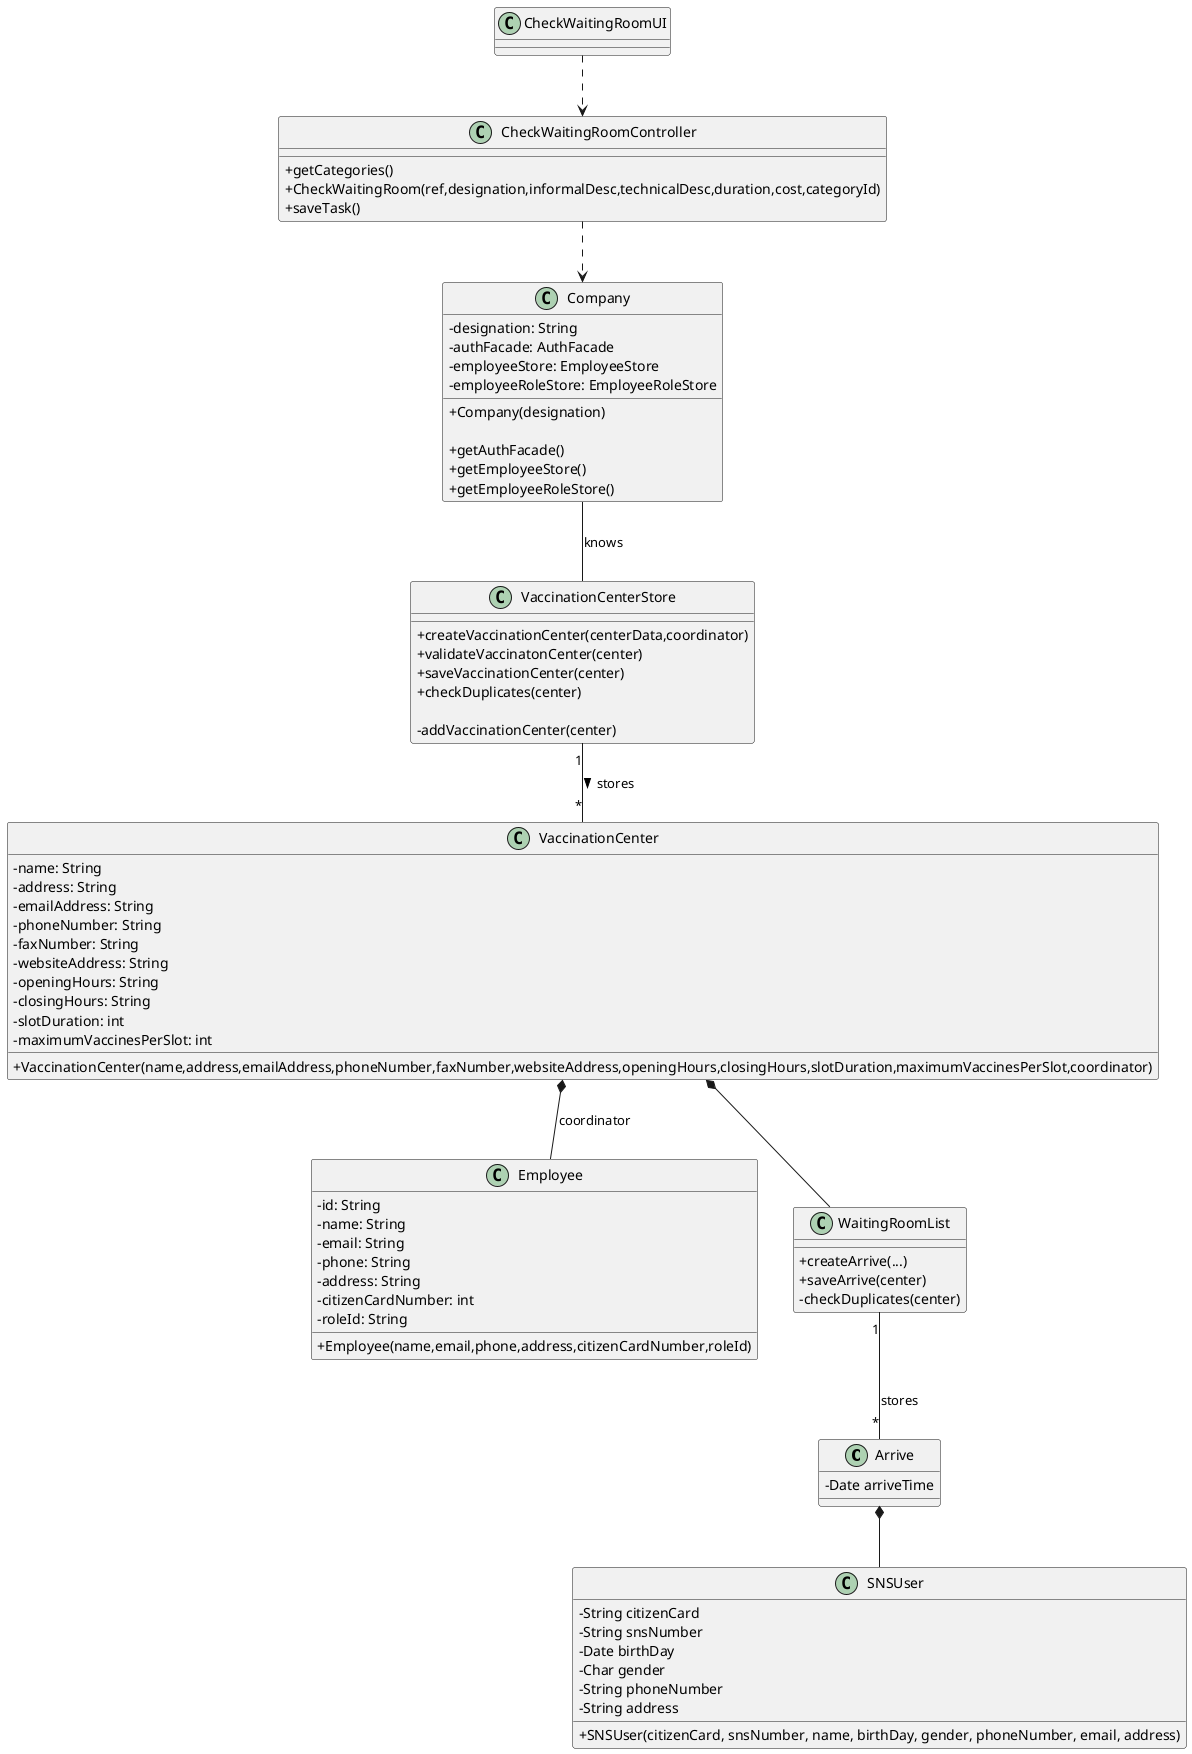 @startuml
skinparam classAttributeIconSize 0

class Arrive {
  - Date arriveTime
}

class Company {
  -designation: String
  -authFacade: AuthFacade
  -employeeStore: EmployeeStore
  -employeeRoleStore: EmployeeRoleStore
  
  +Company(designation)

  +getAuthFacade()
  +getEmployeeStore()
  +getEmployeeRoleStore()
}

class CheckWaitingRoomController {
  +getCategories()
  +CheckWaitingRoom(ref,designation,informalDesc,technicalDesc,duration,cost,categoryId)
  +saveTask()
}

class CheckWaitingRoomUI {}

class VaccinationCenter {
  - name: String
  - address: String
  - emailAddress: String
  - phoneNumber: String
  - faxNumber: String
  - websiteAddress: String
  - openingHours: String
  - closingHours: String
  - slotDuration: int
  - maximumVaccinesPerSlot: int
  
  +VaccinationCenter(name,address,emailAddress,phoneNumber,faxNumber,websiteAddress,openingHours,closingHours,slotDuration,maximumVaccinesPerSlot,coordinator)
}

class VaccinationCenterStore {
+createVaccinationCenter(centerData,coordinator)
+validateVaccinatonCenter(center)
+saveVaccinationCenter(center)
+checkDuplicates(center)

-addVaccinationCenter(center)
}

class Employee {
  -id: String 
  -name: String 
  -email: String 
  -phone: String 
  -address: String 
  -citizenCardNumber: int 
  -roleId: String 

  +Employee(name,email,phone,address,citizenCardNumber,roleId)
}

class SNSUser {
  - String citizenCard
  - String snsNumber
  - Date birthDay
  - Char gender
  - String phoneNumber
  - String address
  + SNSUser(citizenCard, snsNumber, name, birthDay, gender, phoneNumber, email, address)
}

class WaitingRoomList {
  +createArrive(...)
  +saveArrive(center)
  -checkDuplicates(center)
}

CheckWaitingRoomUI ..> CheckWaitingRoomController
CheckWaitingRoomController ..> Company

Arrive *-- SNSUser

VaccinationCenter *-- Employee : coordinator
VaccinationCenterStore "1" -- "*" VaccinationCenter : stores >

Company -- VaccinationCenterStore : knows

WaitingRoomList "1" -- "*" Arrive : stores

VaccinationCenter *-- WaitingRoomList

@enduml
